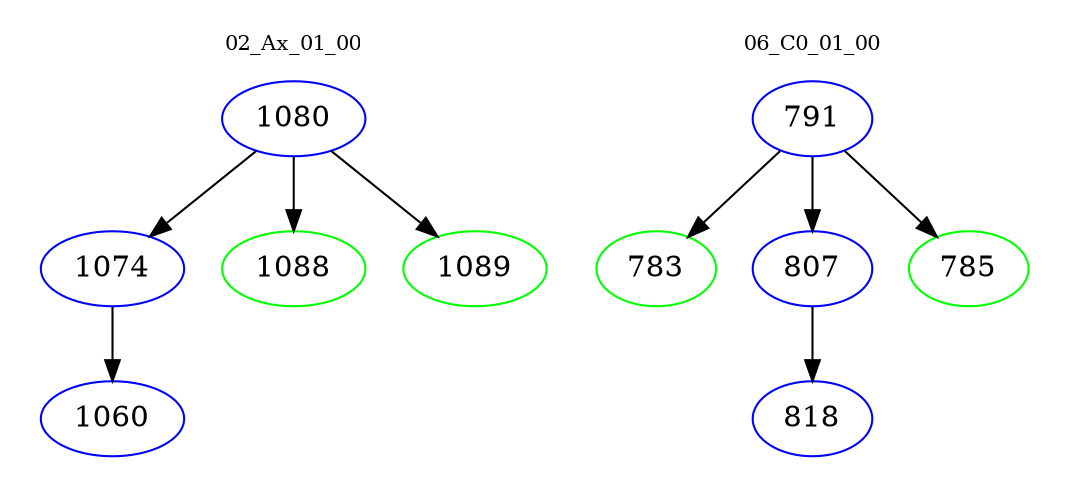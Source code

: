 digraph{
subgraph cluster_0 {
color = white
label = "02_Ax_01_00";
fontsize=10;
T0_1080 [label="1080", color="blue"]
T0_1080 -> T0_1074 [color="black"]
T0_1074 [label="1074", color="blue"]
T0_1074 -> T0_1060 [color="black"]
T0_1060 [label="1060", color="blue"]
T0_1080 -> T0_1088 [color="black"]
T0_1088 [label="1088", color="green"]
T0_1080 -> T0_1089 [color="black"]
T0_1089 [label="1089", color="green"]
}
subgraph cluster_1 {
color = white
label = "06_C0_01_00";
fontsize=10;
T1_791 [label="791", color="blue"]
T1_791 -> T1_783 [color="black"]
T1_783 [label="783", color="green"]
T1_791 -> T1_807 [color="black"]
T1_807 [label="807", color="blue"]
T1_807 -> T1_818 [color="black"]
T1_818 [label="818", color="blue"]
T1_791 -> T1_785 [color="black"]
T1_785 [label="785", color="green"]
}
}

